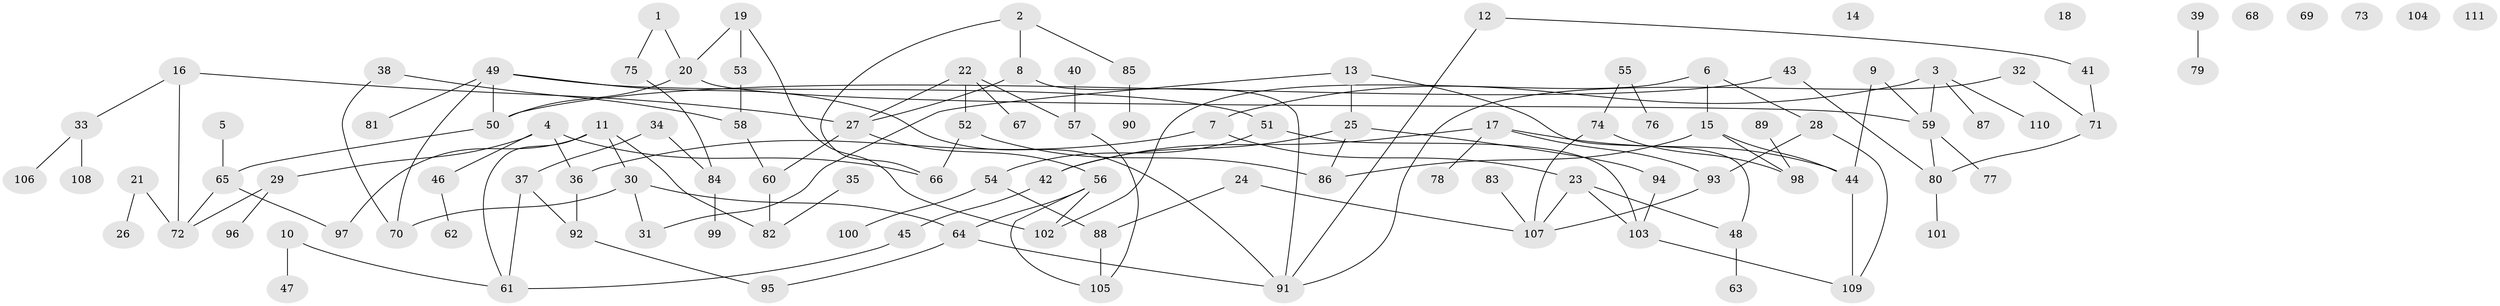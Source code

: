 // Generated by graph-tools (version 1.1) at 2025/49/03/09/25 03:49:15]
// undirected, 111 vertices, 135 edges
graph export_dot {
graph [start="1"]
  node [color=gray90,style=filled];
  1;
  2;
  3;
  4;
  5;
  6;
  7;
  8;
  9;
  10;
  11;
  12;
  13;
  14;
  15;
  16;
  17;
  18;
  19;
  20;
  21;
  22;
  23;
  24;
  25;
  26;
  27;
  28;
  29;
  30;
  31;
  32;
  33;
  34;
  35;
  36;
  37;
  38;
  39;
  40;
  41;
  42;
  43;
  44;
  45;
  46;
  47;
  48;
  49;
  50;
  51;
  52;
  53;
  54;
  55;
  56;
  57;
  58;
  59;
  60;
  61;
  62;
  63;
  64;
  65;
  66;
  67;
  68;
  69;
  70;
  71;
  72;
  73;
  74;
  75;
  76;
  77;
  78;
  79;
  80;
  81;
  82;
  83;
  84;
  85;
  86;
  87;
  88;
  89;
  90;
  91;
  92;
  93;
  94;
  95;
  96;
  97;
  98;
  99;
  100;
  101;
  102;
  103;
  104;
  105;
  106;
  107;
  108;
  109;
  110;
  111;
  1 -- 20;
  1 -- 75;
  2 -- 8;
  2 -- 66;
  2 -- 85;
  3 -- 7;
  3 -- 59;
  3 -- 87;
  3 -- 110;
  4 -- 29;
  4 -- 36;
  4 -- 46;
  4 -- 66;
  5 -- 65;
  6 -- 15;
  6 -- 28;
  6 -- 102;
  7 -- 23;
  7 -- 36;
  8 -- 27;
  8 -- 91;
  9 -- 44;
  9 -- 59;
  10 -- 47;
  10 -- 61;
  11 -- 30;
  11 -- 61;
  11 -- 82;
  11 -- 97;
  12 -- 41;
  12 -- 91;
  13 -- 25;
  13 -- 31;
  13 -- 48;
  15 -- 44;
  15 -- 86;
  15 -- 98;
  16 -- 27;
  16 -- 33;
  16 -- 72;
  17 -- 42;
  17 -- 44;
  17 -- 78;
  17 -- 93;
  19 -- 20;
  19 -- 53;
  19 -- 102;
  20 -- 50;
  20 -- 59;
  21 -- 26;
  21 -- 72;
  22 -- 27;
  22 -- 52;
  22 -- 57;
  22 -- 67;
  23 -- 48;
  23 -- 103;
  23 -- 107;
  24 -- 88;
  24 -- 107;
  25 -- 42;
  25 -- 86;
  25 -- 94;
  27 -- 56;
  27 -- 60;
  28 -- 93;
  28 -- 109;
  29 -- 72;
  29 -- 96;
  30 -- 31;
  30 -- 64;
  30 -- 70;
  32 -- 71;
  32 -- 91;
  33 -- 106;
  33 -- 108;
  34 -- 37;
  34 -- 84;
  35 -- 82;
  36 -- 92;
  37 -- 61;
  37 -- 92;
  38 -- 58;
  38 -- 70;
  39 -- 79;
  40 -- 57;
  41 -- 71;
  42 -- 45;
  43 -- 50;
  43 -- 80;
  44 -- 109;
  45 -- 61;
  46 -- 62;
  48 -- 63;
  49 -- 50;
  49 -- 51;
  49 -- 70;
  49 -- 81;
  49 -- 91;
  50 -- 65;
  51 -- 54;
  51 -- 103;
  52 -- 66;
  52 -- 86;
  53 -- 58;
  54 -- 88;
  54 -- 100;
  55 -- 74;
  55 -- 76;
  56 -- 64;
  56 -- 102;
  56 -- 105;
  57 -- 105;
  58 -- 60;
  59 -- 77;
  59 -- 80;
  60 -- 82;
  64 -- 91;
  64 -- 95;
  65 -- 72;
  65 -- 97;
  71 -- 80;
  74 -- 98;
  74 -- 107;
  75 -- 84;
  80 -- 101;
  83 -- 107;
  84 -- 99;
  85 -- 90;
  88 -- 105;
  89 -- 98;
  92 -- 95;
  93 -- 107;
  94 -- 103;
  103 -- 109;
}
